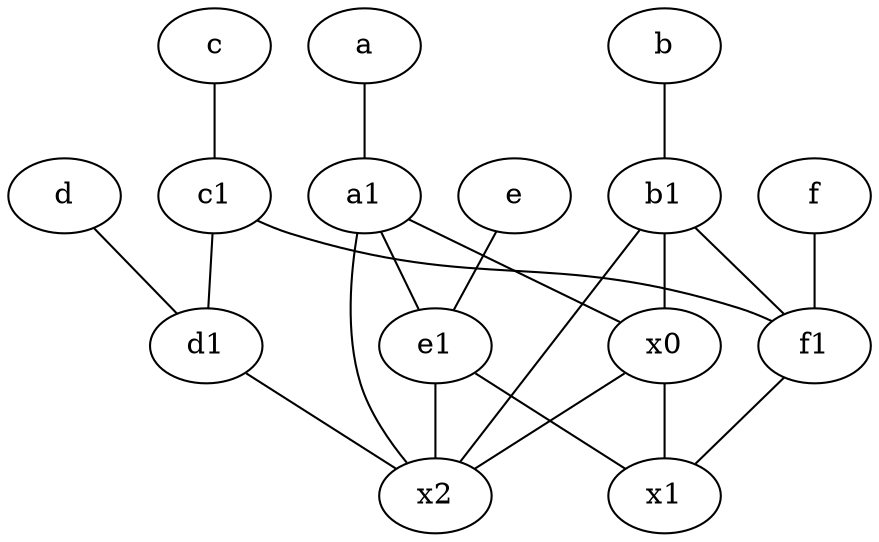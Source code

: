 graph {
	node [labelfontsize=50]
	d [labelfontsize=50 pos="2,5!"]
	b1 [labelfontsize=50 pos="9,4!"]
	f1 [labelfontsize=50 pos="3,8!"]
	e1 [labelfontsize=50 pos="7,7!"]
	b [labelfontsize=50 pos="10,4!"]
	x2 [labelfontsize=50]
	c [labelfontsize=50 pos="4.5,2!"]
	e [labelfontsize=50 pos="7,9!"]
	x0 [labelfontsize=50]
	a1 [labelfontsize=50 pos="8,3!"]
	c1 [labelfontsize=50 pos="4.5,3!"]
	a [labelfontsize=50 pos="8,2!"]
	f [labelfontsize=50 pos="3,9!"]
	x1 [labelfontsize=50]
	d1 [labelfontsize=50 pos="3,5!"]
	b -- b1
	c1 -- d1
	e -- e1
	b1 -- x2
	a1 -- e1
	a1 -- x2
	b1 -- f1
	f -- f1
	d1 -- x2
	x0 -- x1
	c1 -- f1
	e1 -- x1
	e1 -- x2
	c -- c1
	a -- a1
	d -- d1
	a1 -- x0
	b1 -- x0
	f1 -- x1
	x0 -- x2
}

